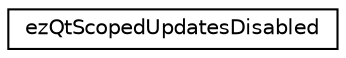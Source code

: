 digraph "Graphical Class Hierarchy"
{
 // LATEX_PDF_SIZE
  edge [fontname="Helvetica",fontsize="10",labelfontname="Helvetica",labelfontsize="10"];
  node [fontname="Helvetica",fontsize="10",shape=record];
  rankdir="LR";
  Node0 [label="ezQtScopedUpdatesDisabled",height=0.2,width=0.4,color="black", fillcolor="white", style="filled",URL="$d2/d17/classez_qt_scoped_updates_disabled.htm",tooltip="Calls setUpdatesEnabled(false) on all given QObjects, and the reverse in the destructor...."];
}
